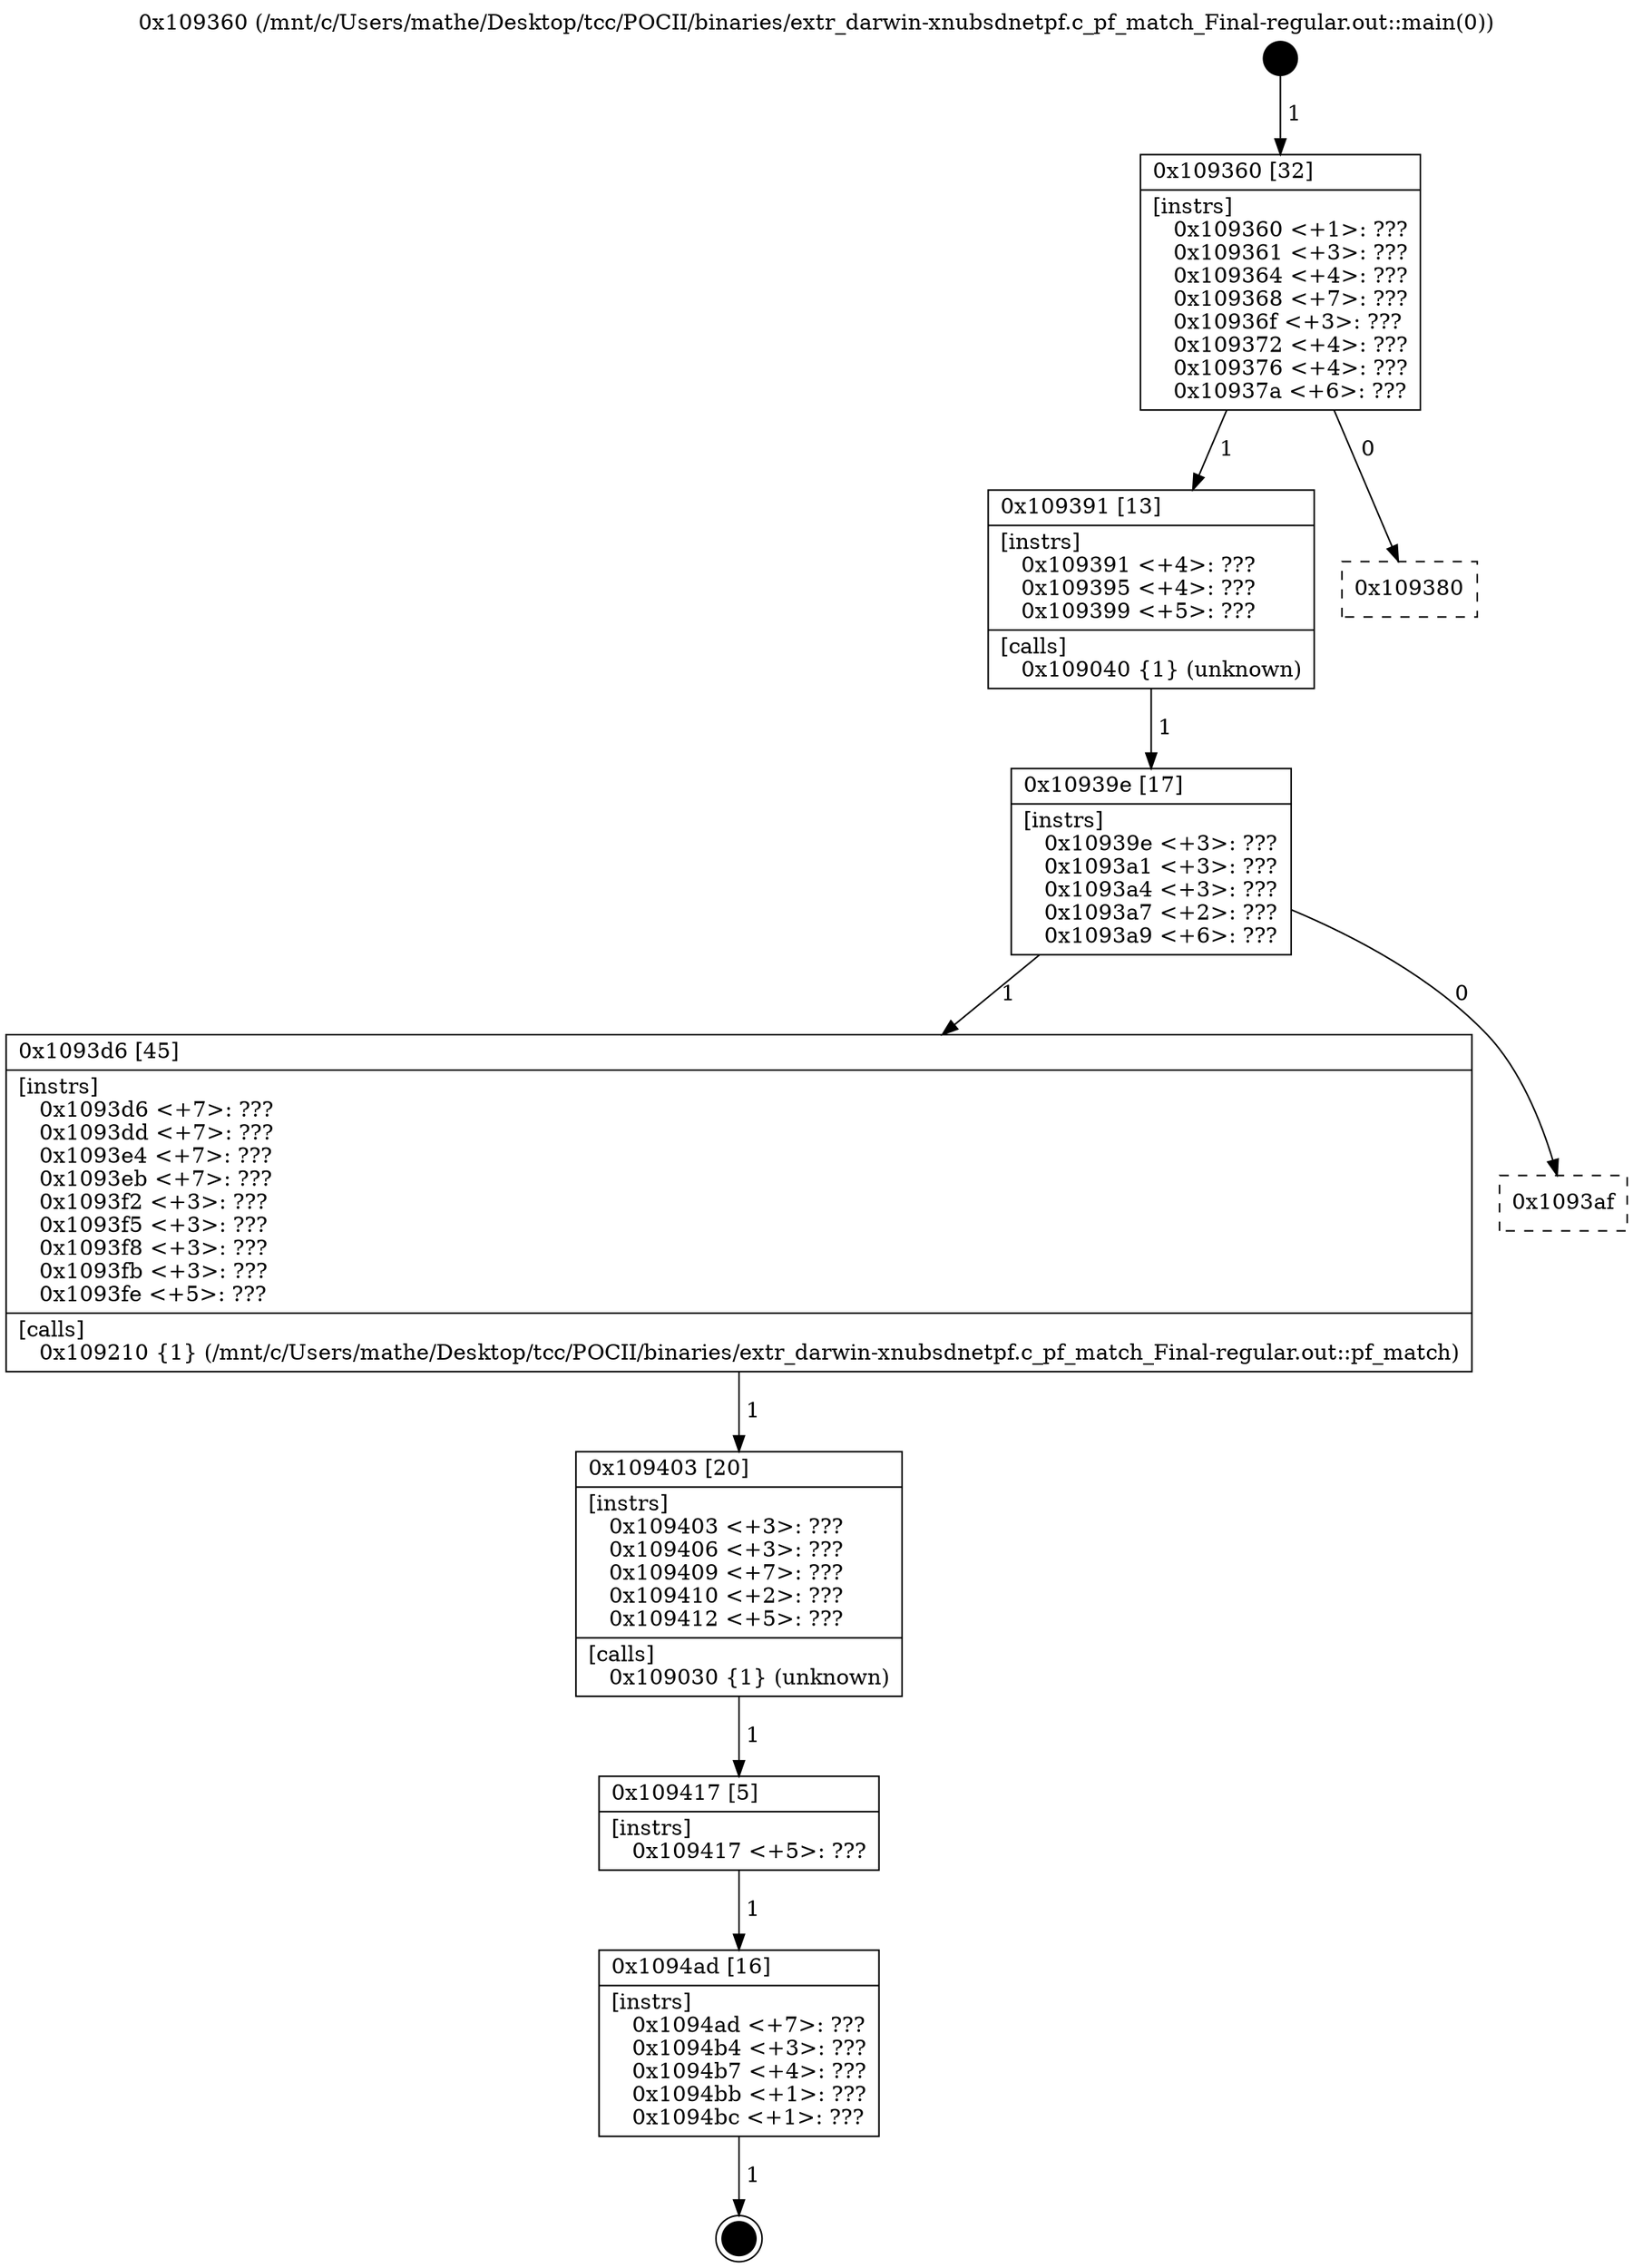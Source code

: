 digraph "0x109360" {
  label = "0x109360 (/mnt/c/Users/mathe/Desktop/tcc/POCII/binaries/extr_darwin-xnubsdnetpf.c_pf_match_Final-regular.out::main(0))"
  labelloc = "t"
  node[shape=record]

  Entry [label="",width=0.3,height=0.3,shape=circle,fillcolor=black,style=filled]
  "0x109360" [label="{
     0x109360 [32]\l
     | [instrs]\l
     &nbsp;&nbsp;0x109360 \<+1\>: ???\l
     &nbsp;&nbsp;0x109361 \<+3\>: ???\l
     &nbsp;&nbsp;0x109364 \<+4\>: ???\l
     &nbsp;&nbsp;0x109368 \<+7\>: ???\l
     &nbsp;&nbsp;0x10936f \<+3\>: ???\l
     &nbsp;&nbsp;0x109372 \<+4\>: ???\l
     &nbsp;&nbsp;0x109376 \<+4\>: ???\l
     &nbsp;&nbsp;0x10937a \<+6\>: ???\l
  }"]
  "0x109391" [label="{
     0x109391 [13]\l
     | [instrs]\l
     &nbsp;&nbsp;0x109391 \<+4\>: ???\l
     &nbsp;&nbsp;0x109395 \<+4\>: ???\l
     &nbsp;&nbsp;0x109399 \<+5\>: ???\l
     | [calls]\l
     &nbsp;&nbsp;0x109040 \{1\} (unknown)\l
  }"]
  "0x109380" [label="{
     0x109380\l
  }", style=dashed]
  "0x10939e" [label="{
     0x10939e [17]\l
     | [instrs]\l
     &nbsp;&nbsp;0x10939e \<+3\>: ???\l
     &nbsp;&nbsp;0x1093a1 \<+3\>: ???\l
     &nbsp;&nbsp;0x1093a4 \<+3\>: ???\l
     &nbsp;&nbsp;0x1093a7 \<+2\>: ???\l
     &nbsp;&nbsp;0x1093a9 \<+6\>: ???\l
  }"]
  "0x1093d6" [label="{
     0x1093d6 [45]\l
     | [instrs]\l
     &nbsp;&nbsp;0x1093d6 \<+7\>: ???\l
     &nbsp;&nbsp;0x1093dd \<+7\>: ???\l
     &nbsp;&nbsp;0x1093e4 \<+7\>: ???\l
     &nbsp;&nbsp;0x1093eb \<+7\>: ???\l
     &nbsp;&nbsp;0x1093f2 \<+3\>: ???\l
     &nbsp;&nbsp;0x1093f5 \<+3\>: ???\l
     &nbsp;&nbsp;0x1093f8 \<+3\>: ???\l
     &nbsp;&nbsp;0x1093fb \<+3\>: ???\l
     &nbsp;&nbsp;0x1093fe \<+5\>: ???\l
     | [calls]\l
     &nbsp;&nbsp;0x109210 \{1\} (/mnt/c/Users/mathe/Desktop/tcc/POCII/binaries/extr_darwin-xnubsdnetpf.c_pf_match_Final-regular.out::pf_match)\l
  }"]
  "0x1093af" [label="{
     0x1093af\l
  }", style=dashed]
  "0x109403" [label="{
     0x109403 [20]\l
     | [instrs]\l
     &nbsp;&nbsp;0x109403 \<+3\>: ???\l
     &nbsp;&nbsp;0x109406 \<+3\>: ???\l
     &nbsp;&nbsp;0x109409 \<+7\>: ???\l
     &nbsp;&nbsp;0x109410 \<+2\>: ???\l
     &nbsp;&nbsp;0x109412 \<+5\>: ???\l
     | [calls]\l
     &nbsp;&nbsp;0x109030 \{1\} (unknown)\l
  }"]
  "0x109417" [label="{
     0x109417 [5]\l
     | [instrs]\l
     &nbsp;&nbsp;0x109417 \<+5\>: ???\l
  }"]
  "0x1094ad" [label="{
     0x1094ad [16]\l
     | [instrs]\l
     &nbsp;&nbsp;0x1094ad \<+7\>: ???\l
     &nbsp;&nbsp;0x1094b4 \<+3\>: ???\l
     &nbsp;&nbsp;0x1094b7 \<+4\>: ???\l
     &nbsp;&nbsp;0x1094bb \<+1\>: ???\l
     &nbsp;&nbsp;0x1094bc \<+1\>: ???\l
  }"]
  Exit [label="",width=0.3,height=0.3,shape=circle,fillcolor=black,style=filled,peripheries=2]
  Entry -> "0x109360" [label=" 1"]
  "0x109360" -> "0x109391" [label=" 1"]
  "0x109360" -> "0x109380" [label=" 0"]
  "0x109391" -> "0x10939e" [label=" 1"]
  "0x10939e" -> "0x1093d6" [label=" 1"]
  "0x10939e" -> "0x1093af" [label=" 0"]
  "0x1093d6" -> "0x109403" [label=" 1"]
  "0x109403" -> "0x109417" [label=" 1"]
  "0x109417" -> "0x1094ad" [label=" 1"]
  "0x1094ad" -> Exit [label=" 1"]
}
